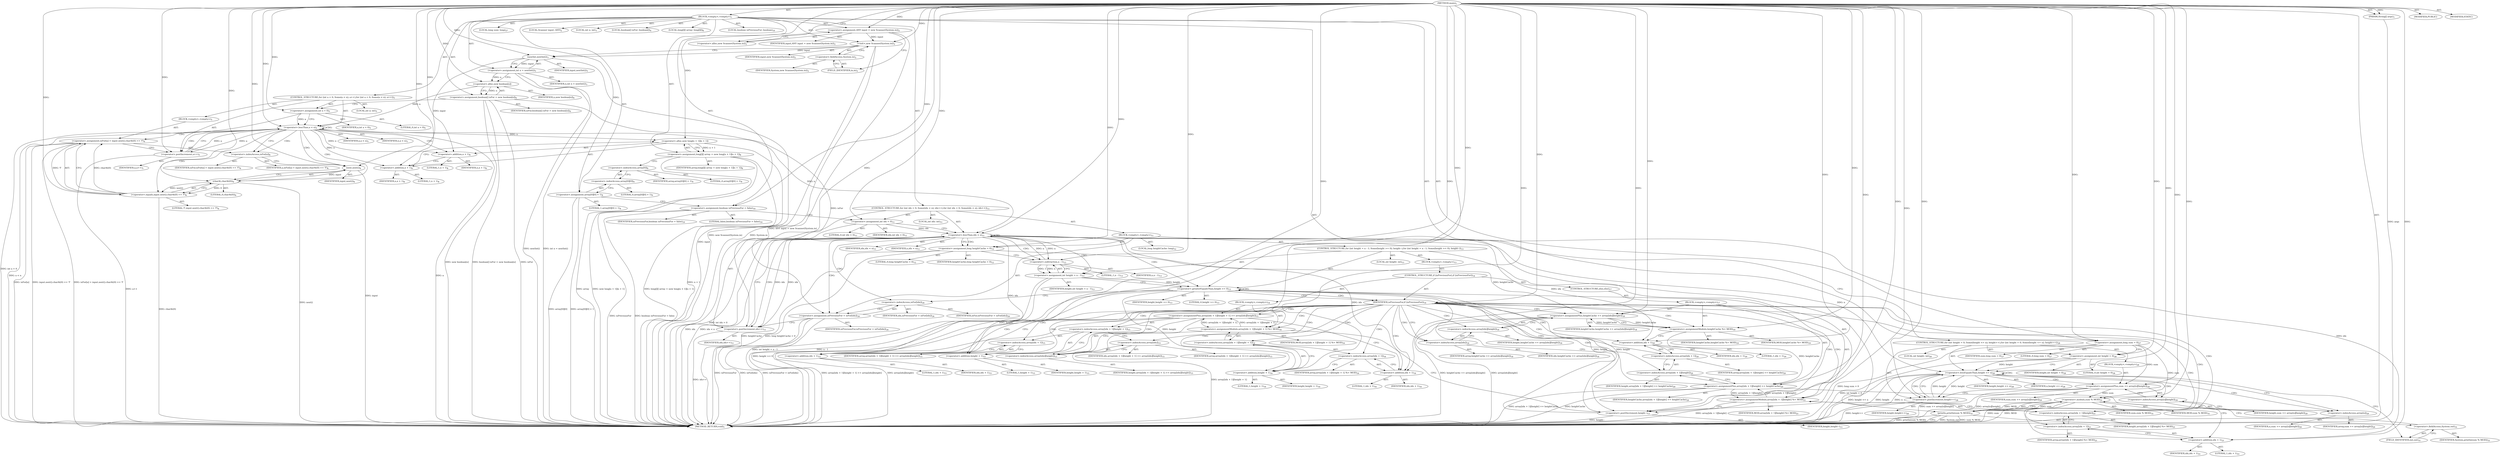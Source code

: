 digraph "main" {  
"19" [label = <(METHOD,main)<SUB>1</SUB>> ]
"20" [label = <(PARAM,String[] args)<SUB>1</SUB>> ]
"21" [label = <(BLOCK,&lt;empty&gt;,&lt;empty&gt;)<SUB>1</SUB>> ]
"4" [label = <(LOCAL,Scanner input: ANY)<SUB>2</SUB>> ]
"22" [label = <(&lt;operator&gt;.assignment,ANY input = new Scanner(System.in))<SUB>2</SUB>> ]
"23" [label = <(IDENTIFIER,input,ANY input = new Scanner(System.in))<SUB>2</SUB>> ]
"24" [label = <(&lt;operator&gt;.alloc,new Scanner(System.in))<SUB>2</SUB>> ]
"25" [label = <(&lt;init&gt;,new Scanner(System.in))<SUB>2</SUB>> ]
"3" [label = <(IDENTIFIER,input,new Scanner(System.in))<SUB>2</SUB>> ]
"26" [label = <(&lt;operator&gt;.fieldAccess,System.in)<SUB>2</SUB>> ]
"27" [label = <(IDENTIFIER,System,new Scanner(System.in))<SUB>2</SUB>> ]
"28" [label = <(FIELD_IDENTIFIER,in,in)<SUB>2</SUB>> ]
"29" [label = <(LOCAL,int n: int)<SUB>3</SUB>> ]
"30" [label = <(&lt;operator&gt;.assignment,int n = nextInt())<SUB>3</SUB>> ]
"31" [label = <(IDENTIFIER,n,int n = nextInt())<SUB>3</SUB>> ]
"32" [label = <(nextInt,nextInt())<SUB>3</SUB>> ]
"33" [label = <(IDENTIFIER,input,nextInt())<SUB>3</SUB>> ]
"34" [label = <(LOCAL,boolean[] isFor: boolean[])<SUB>4</SUB>> ]
"35" [label = <(&lt;operator&gt;.assignment,boolean[] isFor = new boolean[n])<SUB>4</SUB>> ]
"36" [label = <(IDENTIFIER,isFor,boolean[] isFor = new boolean[n])<SUB>4</SUB>> ]
"37" [label = <(&lt;operator&gt;.alloc,new boolean[n])> ]
"38" [label = <(IDENTIFIER,n,new boolean[n])<SUB>4</SUB>> ]
"39" [label = <(CONTROL_STRUCTURE,for (int a = 0; Some(a &lt; n); a++),for (int a = 0; Some(a &lt; n); a++))<SUB>5</SUB>> ]
"40" [label = <(LOCAL,int a: int)<SUB>5</SUB>> ]
"41" [label = <(&lt;operator&gt;.assignment,int a = 0)<SUB>5</SUB>> ]
"42" [label = <(IDENTIFIER,a,int a = 0)<SUB>5</SUB>> ]
"43" [label = <(LITERAL,0,int a = 0)<SUB>5</SUB>> ]
"44" [label = <(&lt;operator&gt;.lessThan,a &lt; n)<SUB>5</SUB>> ]
"45" [label = <(IDENTIFIER,a,a &lt; n)<SUB>5</SUB>> ]
"46" [label = <(IDENTIFIER,n,a &lt; n)<SUB>5</SUB>> ]
"47" [label = <(&lt;operator&gt;.postIncrement,a++)<SUB>5</SUB>> ]
"48" [label = <(IDENTIFIER,a,a++)<SUB>5</SUB>> ]
"49" [label = <(BLOCK,&lt;empty&gt;,&lt;empty&gt;)<SUB>5</SUB>> ]
"50" [label = <(&lt;operator&gt;.assignment,isFor[a] = input.next().charAt(0) == 'f')<SUB>6</SUB>> ]
"51" [label = <(&lt;operator&gt;.indexAccess,isFor[a])<SUB>6</SUB>> ]
"52" [label = <(IDENTIFIER,isFor,isFor[a] = input.next().charAt(0) == 'f')<SUB>6</SUB>> ]
"53" [label = <(IDENTIFIER,a,isFor[a] = input.next().charAt(0) == 'f')<SUB>6</SUB>> ]
"54" [label = <(&lt;operator&gt;.equals,input.next().charAt(0) == 'f')<SUB>6</SUB>> ]
"55" [label = <(charAt,charAt(0))<SUB>6</SUB>> ]
"56" [label = <(next,next())<SUB>6</SUB>> ]
"57" [label = <(IDENTIFIER,input,next())<SUB>6</SUB>> ]
"58" [label = <(LITERAL,0,charAt(0))<SUB>6</SUB>> ]
"59" [label = <(LITERAL,'f',input.next().charAt(0) == 'f')<SUB>6</SUB>> ]
"60" [label = <(LOCAL,long[][] array: long[][])<SUB>8</SUB>> ]
"61" [label = <(&lt;operator&gt;.assignment,long[][] array = new long[n + 1][n + 1])<SUB>8</SUB>> ]
"62" [label = <(IDENTIFIER,array,long[][] array = new long[n + 1][n + 1])<SUB>8</SUB>> ]
"63" [label = <(&lt;operator&gt;.alloc,new long[n + 1][n + 1])> ]
"64" [label = <(&lt;operator&gt;.addition,n + 1)<SUB>8</SUB>> ]
"65" [label = <(IDENTIFIER,n,n + 1)<SUB>8</SUB>> ]
"66" [label = <(LITERAL,1,n + 1)<SUB>8</SUB>> ]
"67" [label = <(&lt;operator&gt;.addition,n + 1)<SUB>8</SUB>> ]
"68" [label = <(IDENTIFIER,n,n + 1)<SUB>8</SUB>> ]
"69" [label = <(LITERAL,1,n + 1)<SUB>8</SUB>> ]
"70" [label = <(&lt;operator&gt;.assignment,array[0][0] = 1)<SUB>9</SUB>> ]
"71" [label = <(&lt;operator&gt;.indexAccess,array[0][0])<SUB>9</SUB>> ]
"72" [label = <(&lt;operator&gt;.indexAccess,array[0])<SUB>9</SUB>> ]
"73" [label = <(IDENTIFIER,array,array[0][0] = 1)<SUB>9</SUB>> ]
"74" [label = <(LITERAL,0,array[0][0] = 1)<SUB>9</SUB>> ]
"75" [label = <(LITERAL,0,array[0][0] = 1)<SUB>9</SUB>> ]
"76" [label = <(LITERAL,1,array[0][0] = 1)<SUB>9</SUB>> ]
"77" [label = <(LOCAL,boolean isPreviousFor: boolean)<SUB>10</SUB>> ]
"78" [label = <(&lt;operator&gt;.assignment,boolean isPreviousFor = false)<SUB>10</SUB>> ]
"79" [label = <(IDENTIFIER,isPreviousFor,boolean isPreviousFor = false)<SUB>10</SUB>> ]
"80" [label = <(LITERAL,false,boolean isPreviousFor = false)<SUB>10</SUB>> ]
"81" [label = <(CONTROL_STRUCTURE,for (int idx = 0; Some(idx &lt; n); idx++),for (int idx = 0; Some(idx &lt; n); idx++))<SUB>11</SUB>> ]
"82" [label = <(LOCAL,int idx: int)<SUB>11</SUB>> ]
"83" [label = <(&lt;operator&gt;.assignment,int idx = 0)<SUB>11</SUB>> ]
"84" [label = <(IDENTIFIER,idx,int idx = 0)<SUB>11</SUB>> ]
"85" [label = <(LITERAL,0,int idx = 0)<SUB>11</SUB>> ]
"86" [label = <(&lt;operator&gt;.lessThan,idx &lt; n)<SUB>11</SUB>> ]
"87" [label = <(IDENTIFIER,idx,idx &lt; n)<SUB>11</SUB>> ]
"88" [label = <(IDENTIFIER,n,idx &lt; n)<SUB>11</SUB>> ]
"89" [label = <(&lt;operator&gt;.postIncrement,idx++)<SUB>11</SUB>> ]
"90" [label = <(IDENTIFIER,idx,idx++)<SUB>11</SUB>> ]
"91" [label = <(BLOCK,&lt;empty&gt;,&lt;empty&gt;)<SUB>11</SUB>> ]
"92" [label = <(LOCAL,long heightCache: long)<SUB>12</SUB>> ]
"93" [label = <(&lt;operator&gt;.assignment,long heightCache = 0)<SUB>12</SUB>> ]
"94" [label = <(IDENTIFIER,heightCache,long heightCache = 0)<SUB>12</SUB>> ]
"95" [label = <(LITERAL,0,long heightCache = 0)<SUB>12</SUB>> ]
"96" [label = <(CONTROL_STRUCTURE,for (int height = n - 1; Some(height &gt;= 0); height--),for (int height = n - 1; Some(height &gt;= 0); height--))<SUB>13</SUB>> ]
"97" [label = <(LOCAL,int height: int)<SUB>13</SUB>> ]
"98" [label = <(&lt;operator&gt;.assignment,int height = n - 1)<SUB>13</SUB>> ]
"99" [label = <(IDENTIFIER,height,int height = n - 1)<SUB>13</SUB>> ]
"100" [label = <(&lt;operator&gt;.subtraction,n - 1)<SUB>13</SUB>> ]
"101" [label = <(IDENTIFIER,n,n - 1)<SUB>13</SUB>> ]
"102" [label = <(LITERAL,1,n - 1)<SUB>13</SUB>> ]
"103" [label = <(&lt;operator&gt;.greaterEqualsThan,height &gt;= 0)<SUB>13</SUB>> ]
"104" [label = <(IDENTIFIER,height,height &gt;= 0)<SUB>13</SUB>> ]
"105" [label = <(LITERAL,0,height &gt;= 0)<SUB>13</SUB>> ]
"106" [label = <(&lt;operator&gt;.postDecrement,height--)<SUB>13</SUB>> ]
"107" [label = <(IDENTIFIER,height,height--)<SUB>13</SUB>> ]
"108" [label = <(BLOCK,&lt;empty&gt;,&lt;empty&gt;)<SUB>13</SUB>> ]
"109" [label = <(CONTROL_STRUCTURE,if (isPreviousFor),if (isPreviousFor))<SUB>14</SUB>> ]
"110" [label = <(IDENTIFIER,isPreviousFor,if (isPreviousFor))<SUB>14</SUB>> ]
"111" [label = <(BLOCK,&lt;empty&gt;,&lt;empty&gt;)<SUB>14</SUB>> ]
"112" [label = <(&lt;operator&gt;.assignmentPlus,array[idx + 1][height + 1] += array[idx][height])<SUB>15</SUB>> ]
"113" [label = <(&lt;operator&gt;.indexAccess,array[idx + 1][height + 1])<SUB>15</SUB>> ]
"114" [label = <(&lt;operator&gt;.indexAccess,array[idx + 1])<SUB>15</SUB>> ]
"115" [label = <(IDENTIFIER,array,array[idx + 1][height + 1] += array[idx][height])<SUB>15</SUB>> ]
"116" [label = <(&lt;operator&gt;.addition,idx + 1)<SUB>15</SUB>> ]
"117" [label = <(IDENTIFIER,idx,idx + 1)<SUB>15</SUB>> ]
"118" [label = <(LITERAL,1,idx + 1)<SUB>15</SUB>> ]
"119" [label = <(&lt;operator&gt;.addition,height + 1)<SUB>15</SUB>> ]
"120" [label = <(IDENTIFIER,height,height + 1)<SUB>15</SUB>> ]
"121" [label = <(LITERAL,1,height + 1)<SUB>15</SUB>> ]
"122" [label = <(&lt;operator&gt;.indexAccess,array[idx][height])<SUB>15</SUB>> ]
"123" [label = <(&lt;operator&gt;.indexAccess,array[idx])<SUB>15</SUB>> ]
"124" [label = <(IDENTIFIER,array,array[idx + 1][height + 1] += array[idx][height])<SUB>15</SUB>> ]
"125" [label = <(IDENTIFIER,idx,array[idx + 1][height + 1] += array[idx][height])<SUB>15</SUB>> ]
"126" [label = <(IDENTIFIER,height,array[idx + 1][height + 1] += array[idx][height])<SUB>15</SUB>> ]
"127" [label = <(&lt;operators&gt;.assignmentModulo,array[idx + 1][height + 1] %= MOD)<SUB>16</SUB>> ]
"128" [label = <(&lt;operator&gt;.indexAccess,array[idx + 1][height + 1])<SUB>16</SUB>> ]
"129" [label = <(&lt;operator&gt;.indexAccess,array[idx + 1])<SUB>16</SUB>> ]
"130" [label = <(IDENTIFIER,array,array[idx + 1][height + 1] %= MOD)<SUB>16</SUB>> ]
"131" [label = <(&lt;operator&gt;.addition,idx + 1)<SUB>16</SUB>> ]
"132" [label = <(IDENTIFIER,idx,idx + 1)<SUB>16</SUB>> ]
"133" [label = <(LITERAL,1,idx + 1)<SUB>16</SUB>> ]
"134" [label = <(&lt;operator&gt;.addition,height + 1)<SUB>16</SUB>> ]
"135" [label = <(IDENTIFIER,height,height + 1)<SUB>16</SUB>> ]
"136" [label = <(LITERAL,1,height + 1)<SUB>16</SUB>> ]
"137" [label = <(IDENTIFIER,MOD,array[idx + 1][height + 1] %= MOD)<SUB>16</SUB>> ]
"138" [label = <(CONTROL_STRUCTURE,else,else)<SUB>17</SUB>> ]
"139" [label = <(BLOCK,&lt;empty&gt;,&lt;empty&gt;)<SUB>17</SUB>> ]
"140" [label = <(&lt;operator&gt;.assignmentPlus,heightCache += array[idx][height])<SUB>18</SUB>> ]
"141" [label = <(IDENTIFIER,heightCache,heightCache += array[idx][height])<SUB>18</SUB>> ]
"142" [label = <(&lt;operator&gt;.indexAccess,array[idx][height])<SUB>18</SUB>> ]
"143" [label = <(&lt;operator&gt;.indexAccess,array[idx])<SUB>18</SUB>> ]
"144" [label = <(IDENTIFIER,array,heightCache += array[idx][height])<SUB>18</SUB>> ]
"145" [label = <(IDENTIFIER,idx,heightCache += array[idx][height])<SUB>18</SUB>> ]
"146" [label = <(IDENTIFIER,height,heightCache += array[idx][height])<SUB>18</SUB>> ]
"147" [label = <(&lt;operators&gt;.assignmentModulo,heightCache %= MOD)<SUB>19</SUB>> ]
"148" [label = <(IDENTIFIER,heightCache,heightCache %= MOD)<SUB>19</SUB>> ]
"149" [label = <(IDENTIFIER,MOD,heightCache %= MOD)<SUB>19</SUB>> ]
"150" [label = <(&lt;operator&gt;.assignmentPlus,array[idx + 1][height] += heightCache)<SUB>20</SUB>> ]
"151" [label = <(&lt;operator&gt;.indexAccess,array[idx + 1][height])<SUB>20</SUB>> ]
"152" [label = <(&lt;operator&gt;.indexAccess,array[idx + 1])<SUB>20</SUB>> ]
"153" [label = <(IDENTIFIER,array,array[idx + 1][height] += heightCache)<SUB>20</SUB>> ]
"154" [label = <(&lt;operator&gt;.addition,idx + 1)<SUB>20</SUB>> ]
"155" [label = <(IDENTIFIER,idx,idx + 1)<SUB>20</SUB>> ]
"156" [label = <(LITERAL,1,idx + 1)<SUB>20</SUB>> ]
"157" [label = <(IDENTIFIER,height,array[idx + 1][height] += heightCache)<SUB>20</SUB>> ]
"158" [label = <(IDENTIFIER,heightCache,array[idx + 1][height] += heightCache)<SUB>20</SUB>> ]
"159" [label = <(&lt;operators&gt;.assignmentModulo,array[idx + 1][height] %= MOD)<SUB>21</SUB>> ]
"160" [label = <(&lt;operator&gt;.indexAccess,array[idx + 1][height])<SUB>21</SUB>> ]
"161" [label = <(&lt;operator&gt;.indexAccess,array[idx + 1])<SUB>21</SUB>> ]
"162" [label = <(IDENTIFIER,array,array[idx + 1][height] %= MOD)<SUB>21</SUB>> ]
"163" [label = <(&lt;operator&gt;.addition,idx + 1)<SUB>21</SUB>> ]
"164" [label = <(IDENTIFIER,idx,idx + 1)<SUB>21</SUB>> ]
"165" [label = <(LITERAL,1,idx + 1)<SUB>21</SUB>> ]
"166" [label = <(IDENTIFIER,height,array[idx + 1][height] %= MOD)<SUB>21</SUB>> ]
"167" [label = <(IDENTIFIER,MOD,array[idx + 1][height] %= MOD)<SUB>21</SUB>> ]
"168" [label = <(&lt;operator&gt;.assignment,isPreviousFor = isFor[idx])<SUB>24</SUB>> ]
"169" [label = <(IDENTIFIER,isPreviousFor,isPreviousFor = isFor[idx])<SUB>24</SUB>> ]
"170" [label = <(&lt;operator&gt;.indexAccess,isFor[idx])<SUB>24</SUB>> ]
"171" [label = <(IDENTIFIER,isFor,isPreviousFor = isFor[idx])<SUB>24</SUB>> ]
"172" [label = <(IDENTIFIER,idx,isPreviousFor = isFor[idx])<SUB>24</SUB>> ]
"173" [label = <(LOCAL,long sum: long)<SUB>27</SUB>> ]
"174" [label = <(&lt;operator&gt;.assignment,long sum = 0)<SUB>27</SUB>> ]
"175" [label = <(IDENTIFIER,sum,long sum = 0)<SUB>27</SUB>> ]
"176" [label = <(LITERAL,0,long sum = 0)<SUB>27</SUB>> ]
"177" [label = <(CONTROL_STRUCTURE,for (int height = 0; Some(height &lt;= n); height++),for (int height = 0; Some(height &lt;= n); height++))<SUB>28</SUB>> ]
"178" [label = <(LOCAL,int height: int)<SUB>28</SUB>> ]
"179" [label = <(&lt;operator&gt;.assignment,int height = 0)<SUB>28</SUB>> ]
"180" [label = <(IDENTIFIER,height,int height = 0)<SUB>28</SUB>> ]
"181" [label = <(LITERAL,0,int height = 0)<SUB>28</SUB>> ]
"182" [label = <(&lt;operator&gt;.lessEqualsThan,height &lt;= n)<SUB>28</SUB>> ]
"183" [label = <(IDENTIFIER,height,height &lt;= n)<SUB>28</SUB>> ]
"184" [label = <(IDENTIFIER,n,height &lt;= n)<SUB>28</SUB>> ]
"185" [label = <(&lt;operator&gt;.postIncrement,height++)<SUB>28</SUB>> ]
"186" [label = <(IDENTIFIER,height,height++)<SUB>28</SUB>> ]
"187" [label = <(BLOCK,&lt;empty&gt;,&lt;empty&gt;)<SUB>28</SUB>> ]
"188" [label = <(&lt;operator&gt;.assignmentPlus,sum += array[n][height])<SUB>29</SUB>> ]
"189" [label = <(IDENTIFIER,sum,sum += array[n][height])<SUB>29</SUB>> ]
"190" [label = <(&lt;operator&gt;.indexAccess,array[n][height])<SUB>29</SUB>> ]
"191" [label = <(&lt;operator&gt;.indexAccess,array[n])<SUB>29</SUB>> ]
"192" [label = <(IDENTIFIER,array,sum += array[n][height])<SUB>29</SUB>> ]
"193" [label = <(IDENTIFIER,n,sum += array[n][height])<SUB>29</SUB>> ]
"194" [label = <(IDENTIFIER,height,sum += array[n][height])<SUB>29</SUB>> ]
"195" [label = <(println,println(sum % MOD))<SUB>31</SUB>> ]
"196" [label = <(&lt;operator&gt;.fieldAccess,System.out)<SUB>31</SUB>> ]
"197" [label = <(IDENTIFIER,System,println(sum % MOD))<SUB>31</SUB>> ]
"198" [label = <(FIELD_IDENTIFIER,out,out)<SUB>31</SUB>> ]
"199" [label = <(&lt;operator&gt;.modulo,sum % MOD)<SUB>31</SUB>> ]
"200" [label = <(IDENTIFIER,sum,sum % MOD)<SUB>31</SUB>> ]
"201" [label = <(IDENTIFIER,MOD,sum % MOD)<SUB>31</SUB>> ]
"202" [label = <(MODIFIER,PUBLIC)> ]
"203" [label = <(MODIFIER,STATIC)> ]
"204" [label = <(METHOD_RETURN,void)<SUB>1</SUB>> ]
  "19" -> "20"  [ label = "AST: "] 
  "19" -> "21"  [ label = "AST: "] 
  "19" -> "202"  [ label = "AST: "] 
  "19" -> "203"  [ label = "AST: "] 
  "19" -> "204"  [ label = "AST: "] 
  "21" -> "4"  [ label = "AST: "] 
  "21" -> "22"  [ label = "AST: "] 
  "21" -> "25"  [ label = "AST: "] 
  "21" -> "29"  [ label = "AST: "] 
  "21" -> "30"  [ label = "AST: "] 
  "21" -> "34"  [ label = "AST: "] 
  "21" -> "35"  [ label = "AST: "] 
  "21" -> "39"  [ label = "AST: "] 
  "21" -> "60"  [ label = "AST: "] 
  "21" -> "61"  [ label = "AST: "] 
  "21" -> "70"  [ label = "AST: "] 
  "21" -> "77"  [ label = "AST: "] 
  "21" -> "78"  [ label = "AST: "] 
  "21" -> "81"  [ label = "AST: "] 
  "21" -> "173"  [ label = "AST: "] 
  "21" -> "174"  [ label = "AST: "] 
  "21" -> "177"  [ label = "AST: "] 
  "21" -> "195"  [ label = "AST: "] 
  "22" -> "23"  [ label = "AST: "] 
  "22" -> "24"  [ label = "AST: "] 
  "25" -> "3"  [ label = "AST: "] 
  "25" -> "26"  [ label = "AST: "] 
  "26" -> "27"  [ label = "AST: "] 
  "26" -> "28"  [ label = "AST: "] 
  "30" -> "31"  [ label = "AST: "] 
  "30" -> "32"  [ label = "AST: "] 
  "32" -> "33"  [ label = "AST: "] 
  "35" -> "36"  [ label = "AST: "] 
  "35" -> "37"  [ label = "AST: "] 
  "37" -> "38"  [ label = "AST: "] 
  "39" -> "40"  [ label = "AST: "] 
  "39" -> "41"  [ label = "AST: "] 
  "39" -> "44"  [ label = "AST: "] 
  "39" -> "47"  [ label = "AST: "] 
  "39" -> "49"  [ label = "AST: "] 
  "41" -> "42"  [ label = "AST: "] 
  "41" -> "43"  [ label = "AST: "] 
  "44" -> "45"  [ label = "AST: "] 
  "44" -> "46"  [ label = "AST: "] 
  "47" -> "48"  [ label = "AST: "] 
  "49" -> "50"  [ label = "AST: "] 
  "50" -> "51"  [ label = "AST: "] 
  "50" -> "54"  [ label = "AST: "] 
  "51" -> "52"  [ label = "AST: "] 
  "51" -> "53"  [ label = "AST: "] 
  "54" -> "55"  [ label = "AST: "] 
  "54" -> "59"  [ label = "AST: "] 
  "55" -> "56"  [ label = "AST: "] 
  "55" -> "58"  [ label = "AST: "] 
  "56" -> "57"  [ label = "AST: "] 
  "61" -> "62"  [ label = "AST: "] 
  "61" -> "63"  [ label = "AST: "] 
  "63" -> "64"  [ label = "AST: "] 
  "63" -> "67"  [ label = "AST: "] 
  "64" -> "65"  [ label = "AST: "] 
  "64" -> "66"  [ label = "AST: "] 
  "67" -> "68"  [ label = "AST: "] 
  "67" -> "69"  [ label = "AST: "] 
  "70" -> "71"  [ label = "AST: "] 
  "70" -> "76"  [ label = "AST: "] 
  "71" -> "72"  [ label = "AST: "] 
  "71" -> "75"  [ label = "AST: "] 
  "72" -> "73"  [ label = "AST: "] 
  "72" -> "74"  [ label = "AST: "] 
  "78" -> "79"  [ label = "AST: "] 
  "78" -> "80"  [ label = "AST: "] 
  "81" -> "82"  [ label = "AST: "] 
  "81" -> "83"  [ label = "AST: "] 
  "81" -> "86"  [ label = "AST: "] 
  "81" -> "89"  [ label = "AST: "] 
  "81" -> "91"  [ label = "AST: "] 
  "83" -> "84"  [ label = "AST: "] 
  "83" -> "85"  [ label = "AST: "] 
  "86" -> "87"  [ label = "AST: "] 
  "86" -> "88"  [ label = "AST: "] 
  "89" -> "90"  [ label = "AST: "] 
  "91" -> "92"  [ label = "AST: "] 
  "91" -> "93"  [ label = "AST: "] 
  "91" -> "96"  [ label = "AST: "] 
  "91" -> "168"  [ label = "AST: "] 
  "93" -> "94"  [ label = "AST: "] 
  "93" -> "95"  [ label = "AST: "] 
  "96" -> "97"  [ label = "AST: "] 
  "96" -> "98"  [ label = "AST: "] 
  "96" -> "103"  [ label = "AST: "] 
  "96" -> "106"  [ label = "AST: "] 
  "96" -> "108"  [ label = "AST: "] 
  "98" -> "99"  [ label = "AST: "] 
  "98" -> "100"  [ label = "AST: "] 
  "100" -> "101"  [ label = "AST: "] 
  "100" -> "102"  [ label = "AST: "] 
  "103" -> "104"  [ label = "AST: "] 
  "103" -> "105"  [ label = "AST: "] 
  "106" -> "107"  [ label = "AST: "] 
  "108" -> "109"  [ label = "AST: "] 
  "109" -> "110"  [ label = "AST: "] 
  "109" -> "111"  [ label = "AST: "] 
  "109" -> "138"  [ label = "AST: "] 
  "111" -> "112"  [ label = "AST: "] 
  "111" -> "127"  [ label = "AST: "] 
  "112" -> "113"  [ label = "AST: "] 
  "112" -> "122"  [ label = "AST: "] 
  "113" -> "114"  [ label = "AST: "] 
  "113" -> "119"  [ label = "AST: "] 
  "114" -> "115"  [ label = "AST: "] 
  "114" -> "116"  [ label = "AST: "] 
  "116" -> "117"  [ label = "AST: "] 
  "116" -> "118"  [ label = "AST: "] 
  "119" -> "120"  [ label = "AST: "] 
  "119" -> "121"  [ label = "AST: "] 
  "122" -> "123"  [ label = "AST: "] 
  "122" -> "126"  [ label = "AST: "] 
  "123" -> "124"  [ label = "AST: "] 
  "123" -> "125"  [ label = "AST: "] 
  "127" -> "128"  [ label = "AST: "] 
  "127" -> "137"  [ label = "AST: "] 
  "128" -> "129"  [ label = "AST: "] 
  "128" -> "134"  [ label = "AST: "] 
  "129" -> "130"  [ label = "AST: "] 
  "129" -> "131"  [ label = "AST: "] 
  "131" -> "132"  [ label = "AST: "] 
  "131" -> "133"  [ label = "AST: "] 
  "134" -> "135"  [ label = "AST: "] 
  "134" -> "136"  [ label = "AST: "] 
  "138" -> "139"  [ label = "AST: "] 
  "139" -> "140"  [ label = "AST: "] 
  "139" -> "147"  [ label = "AST: "] 
  "139" -> "150"  [ label = "AST: "] 
  "139" -> "159"  [ label = "AST: "] 
  "140" -> "141"  [ label = "AST: "] 
  "140" -> "142"  [ label = "AST: "] 
  "142" -> "143"  [ label = "AST: "] 
  "142" -> "146"  [ label = "AST: "] 
  "143" -> "144"  [ label = "AST: "] 
  "143" -> "145"  [ label = "AST: "] 
  "147" -> "148"  [ label = "AST: "] 
  "147" -> "149"  [ label = "AST: "] 
  "150" -> "151"  [ label = "AST: "] 
  "150" -> "158"  [ label = "AST: "] 
  "151" -> "152"  [ label = "AST: "] 
  "151" -> "157"  [ label = "AST: "] 
  "152" -> "153"  [ label = "AST: "] 
  "152" -> "154"  [ label = "AST: "] 
  "154" -> "155"  [ label = "AST: "] 
  "154" -> "156"  [ label = "AST: "] 
  "159" -> "160"  [ label = "AST: "] 
  "159" -> "167"  [ label = "AST: "] 
  "160" -> "161"  [ label = "AST: "] 
  "160" -> "166"  [ label = "AST: "] 
  "161" -> "162"  [ label = "AST: "] 
  "161" -> "163"  [ label = "AST: "] 
  "163" -> "164"  [ label = "AST: "] 
  "163" -> "165"  [ label = "AST: "] 
  "168" -> "169"  [ label = "AST: "] 
  "168" -> "170"  [ label = "AST: "] 
  "170" -> "171"  [ label = "AST: "] 
  "170" -> "172"  [ label = "AST: "] 
  "174" -> "175"  [ label = "AST: "] 
  "174" -> "176"  [ label = "AST: "] 
  "177" -> "178"  [ label = "AST: "] 
  "177" -> "179"  [ label = "AST: "] 
  "177" -> "182"  [ label = "AST: "] 
  "177" -> "185"  [ label = "AST: "] 
  "177" -> "187"  [ label = "AST: "] 
  "179" -> "180"  [ label = "AST: "] 
  "179" -> "181"  [ label = "AST: "] 
  "182" -> "183"  [ label = "AST: "] 
  "182" -> "184"  [ label = "AST: "] 
  "185" -> "186"  [ label = "AST: "] 
  "187" -> "188"  [ label = "AST: "] 
  "188" -> "189"  [ label = "AST: "] 
  "188" -> "190"  [ label = "AST: "] 
  "190" -> "191"  [ label = "AST: "] 
  "190" -> "194"  [ label = "AST: "] 
  "191" -> "192"  [ label = "AST: "] 
  "191" -> "193"  [ label = "AST: "] 
  "195" -> "196"  [ label = "AST: "] 
  "195" -> "199"  [ label = "AST: "] 
  "196" -> "197"  [ label = "AST: "] 
  "196" -> "198"  [ label = "AST: "] 
  "199" -> "200"  [ label = "AST: "] 
  "199" -> "201"  [ label = "AST: "] 
  "22" -> "28"  [ label = "CFG: "] 
  "25" -> "32"  [ label = "CFG: "] 
  "30" -> "37"  [ label = "CFG: "] 
  "35" -> "41"  [ label = "CFG: "] 
  "61" -> "72"  [ label = "CFG: "] 
  "70" -> "78"  [ label = "CFG: "] 
  "78" -> "83"  [ label = "CFG: "] 
  "174" -> "179"  [ label = "CFG: "] 
  "195" -> "204"  [ label = "CFG: "] 
  "24" -> "22"  [ label = "CFG: "] 
  "26" -> "25"  [ label = "CFG: "] 
  "32" -> "30"  [ label = "CFG: "] 
  "37" -> "35"  [ label = "CFG: "] 
  "41" -> "44"  [ label = "CFG: "] 
  "44" -> "51"  [ label = "CFG: "] 
  "44" -> "64"  [ label = "CFG: "] 
  "47" -> "44"  [ label = "CFG: "] 
  "63" -> "61"  [ label = "CFG: "] 
  "71" -> "70"  [ label = "CFG: "] 
  "83" -> "86"  [ label = "CFG: "] 
  "86" -> "93"  [ label = "CFG: "] 
  "86" -> "174"  [ label = "CFG: "] 
  "89" -> "86"  [ label = "CFG: "] 
  "179" -> "182"  [ label = "CFG: "] 
  "182" -> "191"  [ label = "CFG: "] 
  "182" -> "198"  [ label = "CFG: "] 
  "185" -> "182"  [ label = "CFG: "] 
  "196" -> "199"  [ label = "CFG: "] 
  "199" -> "195"  [ label = "CFG: "] 
  "28" -> "26"  [ label = "CFG: "] 
  "50" -> "47"  [ label = "CFG: "] 
  "64" -> "67"  [ label = "CFG: "] 
  "67" -> "63"  [ label = "CFG: "] 
  "72" -> "71"  [ label = "CFG: "] 
  "93" -> "100"  [ label = "CFG: "] 
  "168" -> "89"  [ label = "CFG: "] 
  "188" -> "185"  [ label = "CFG: "] 
  "198" -> "196"  [ label = "CFG: "] 
  "51" -> "56"  [ label = "CFG: "] 
  "54" -> "50"  [ label = "CFG: "] 
  "98" -> "103"  [ label = "CFG: "] 
  "103" -> "110"  [ label = "CFG: "] 
  "103" -> "170"  [ label = "CFG: "] 
  "106" -> "103"  [ label = "CFG: "] 
  "170" -> "168"  [ label = "CFG: "] 
  "190" -> "188"  [ label = "CFG: "] 
  "55" -> "54"  [ label = "CFG: "] 
  "100" -> "98"  [ label = "CFG: "] 
  "191" -> "190"  [ label = "CFG: "] 
  "56" -> "55"  [ label = "CFG: "] 
  "110" -> "116"  [ label = "CFG: "] 
  "110" -> "143"  [ label = "CFG: "] 
  "112" -> "131"  [ label = "CFG: "] 
  "127" -> "106"  [ label = "CFG: "] 
  "113" -> "123"  [ label = "CFG: "] 
  "122" -> "112"  [ label = "CFG: "] 
  "128" -> "127"  [ label = "CFG: "] 
  "140" -> "147"  [ label = "CFG: "] 
  "147" -> "154"  [ label = "CFG: "] 
  "150" -> "163"  [ label = "CFG: "] 
  "159" -> "106"  [ label = "CFG: "] 
  "114" -> "119"  [ label = "CFG: "] 
  "119" -> "113"  [ label = "CFG: "] 
  "123" -> "122"  [ label = "CFG: "] 
  "129" -> "134"  [ label = "CFG: "] 
  "134" -> "128"  [ label = "CFG: "] 
  "142" -> "140"  [ label = "CFG: "] 
  "151" -> "150"  [ label = "CFG: "] 
  "160" -> "159"  [ label = "CFG: "] 
  "116" -> "114"  [ label = "CFG: "] 
  "131" -> "129"  [ label = "CFG: "] 
  "143" -> "142"  [ label = "CFG: "] 
  "152" -> "151"  [ label = "CFG: "] 
  "161" -> "160"  [ label = "CFG: "] 
  "154" -> "152"  [ label = "CFG: "] 
  "163" -> "161"  [ label = "CFG: "] 
  "19" -> "24"  [ label = "CFG: "] 
  "20" -> "204"  [ label = "DDG: args"] 
  "22" -> "204"  [ label = "DDG: ANY input = new Scanner(System.in)"] 
  "25" -> "204"  [ label = "DDG: System.in"] 
  "25" -> "204"  [ label = "DDG: new Scanner(System.in)"] 
  "32" -> "204"  [ label = "DDG: input"] 
  "30" -> "204"  [ label = "DDG: nextInt()"] 
  "30" -> "204"  [ label = "DDG: int n = nextInt()"] 
  "35" -> "204"  [ label = "DDG: isFor"] 
  "35" -> "204"  [ label = "DDG: new boolean[n]"] 
  "35" -> "204"  [ label = "DDG: boolean[] isFor = new boolean[n]"] 
  "41" -> "204"  [ label = "DDG: int a = 0"] 
  "44" -> "204"  [ label = "DDG: a"] 
  "44" -> "204"  [ label = "DDG: a &lt; n"] 
  "61" -> "204"  [ label = "DDG: array"] 
  "63" -> "204"  [ label = "DDG: n + 1"] 
  "61" -> "204"  [ label = "DDG: new long[n + 1][n + 1]"] 
  "61" -> "204"  [ label = "DDG: long[][] array = new long[n + 1][n + 1]"] 
  "70" -> "204"  [ label = "DDG: array[0][0]"] 
  "70" -> "204"  [ label = "DDG: array[0][0] = 1"] 
  "78" -> "204"  [ label = "DDG: isPreviousFor"] 
  "78" -> "204"  [ label = "DDG: boolean isPreviousFor = false"] 
  "83" -> "204"  [ label = "DDG: int idx = 0"] 
  "86" -> "204"  [ label = "DDG: idx"] 
  "86" -> "204"  [ label = "DDG: idx &lt; n"] 
  "174" -> "204"  [ label = "DDG: long sum = 0"] 
  "179" -> "204"  [ label = "DDG: int height = 0"] 
  "182" -> "204"  [ label = "DDG: height"] 
  "182" -> "204"  [ label = "DDG: n"] 
  "182" -> "204"  [ label = "DDG: height &lt;= n"] 
  "195" -> "204"  [ label = "DDG: System.out"] 
  "199" -> "204"  [ label = "DDG: sum"] 
  "199" -> "204"  [ label = "DDG: MOD"] 
  "195" -> "204"  [ label = "DDG: sum % MOD"] 
  "195" -> "204"  [ label = "DDG: println(sum % MOD)"] 
  "188" -> "204"  [ label = "DDG: array[n][height]"] 
  "188" -> "204"  [ label = "DDG: sum += array[n][height]"] 
  "185" -> "204"  [ label = "DDG: height++"] 
  "93" -> "204"  [ label = "DDG: heightCache"] 
  "93" -> "204"  [ label = "DDG: long heightCache = 0"] 
  "98" -> "204"  [ label = "DDG: n - 1"] 
  "98" -> "204"  [ label = "DDG: int height = n - 1"] 
  "103" -> "204"  [ label = "DDG: height &gt;= 0"] 
  "168" -> "204"  [ label = "DDG: isPreviousFor"] 
  "168" -> "204"  [ label = "DDG: isFor[idx]"] 
  "168" -> "204"  [ label = "DDG: isPreviousFor = isFor[idx]"] 
  "89" -> "204"  [ label = "DDG: idx++"] 
  "140" -> "204"  [ label = "DDG: array[idx][height]"] 
  "140" -> "204"  [ label = "DDG: heightCache += array[idx][height]"] 
  "150" -> "204"  [ label = "DDG: heightCache"] 
  "150" -> "204"  [ label = "DDG: array[idx + 1][height] += heightCache"] 
  "159" -> "204"  [ label = "DDG: array[idx + 1][height]"] 
  "112" -> "204"  [ label = "DDG: array[idx][height]"] 
  "112" -> "204"  [ label = "DDG: array[idx + 1][height + 1] += array[idx][height]"] 
  "127" -> "204"  [ label = "DDG: array[idx + 1][height + 1]"] 
  "106" -> "204"  [ label = "DDG: height--"] 
  "50" -> "204"  [ label = "DDG: isFor[a]"] 
  "56" -> "204"  [ label = "DDG: input"] 
  "55" -> "204"  [ label = "DDG: next()"] 
  "54" -> "204"  [ label = "DDG: charAt(0)"] 
  "50" -> "204"  [ label = "DDG: input.next().charAt(0) == 'f'"] 
  "50" -> "204"  [ label = "DDG: isFor[a] = input.next().charAt(0) == 'f'"] 
  "47" -> "204"  [ label = "DDG: a++"] 
  "19" -> "20"  [ label = "DDG: "] 
  "19" -> "22"  [ label = "DDG: "] 
  "32" -> "30"  [ label = "DDG: input"] 
  "37" -> "35"  [ label = "DDG: n"] 
  "63" -> "61"  [ label = "DDG: n + 1"] 
  "19" -> "70"  [ label = "DDG: "] 
  "19" -> "78"  [ label = "DDG: "] 
  "19" -> "174"  [ label = "DDG: "] 
  "22" -> "25"  [ label = "DDG: input"] 
  "19" -> "25"  [ label = "DDG: "] 
  "19" -> "41"  [ label = "DDG: "] 
  "19" -> "83"  [ label = "DDG: "] 
  "19" -> "179"  [ label = "DDG: "] 
  "199" -> "195"  [ label = "DDG: sum"] 
  "199" -> "195"  [ label = "DDG: MOD"] 
  "25" -> "32"  [ label = "DDG: input"] 
  "19" -> "32"  [ label = "DDG: "] 
  "30" -> "37"  [ label = "DDG: n"] 
  "19" -> "37"  [ label = "DDG: "] 
  "41" -> "44"  [ label = "DDG: a"] 
  "47" -> "44"  [ label = "DDG: a"] 
  "19" -> "44"  [ label = "DDG: "] 
  "37" -> "44"  [ label = "DDG: n"] 
  "44" -> "47"  [ label = "DDG: a"] 
  "19" -> "47"  [ label = "DDG: "] 
  "54" -> "50"  [ label = "DDG: charAt(0)"] 
  "54" -> "50"  [ label = "DDG: 'f'"] 
  "44" -> "63"  [ label = "DDG: n"] 
  "19" -> "63"  [ label = "DDG: "] 
  "83" -> "86"  [ label = "DDG: idx"] 
  "89" -> "86"  [ label = "DDG: idx"] 
  "19" -> "86"  [ label = "DDG: "] 
  "100" -> "86"  [ label = "DDG: n"] 
  "44" -> "86"  [ label = "DDG: n"] 
  "86" -> "89"  [ label = "DDG: idx"] 
  "19" -> "89"  [ label = "DDG: "] 
  "19" -> "93"  [ label = "DDG: "] 
  "35" -> "168"  [ label = "DDG: isFor"] 
  "179" -> "182"  [ label = "DDG: height"] 
  "185" -> "182"  [ label = "DDG: height"] 
  "19" -> "182"  [ label = "DDG: "] 
  "86" -> "182"  [ label = "DDG: n"] 
  "182" -> "185"  [ label = "DDG: height"] 
  "19" -> "185"  [ label = "DDG: "] 
  "174" -> "199"  [ label = "DDG: sum"] 
  "188" -> "199"  [ label = "DDG: sum"] 
  "19" -> "199"  [ label = "DDG: "] 
  "44" -> "64"  [ label = "DDG: n"] 
  "19" -> "64"  [ label = "DDG: "] 
  "19" -> "67"  [ label = "DDG: "] 
  "44" -> "67"  [ label = "DDG: n"] 
  "100" -> "98"  [ label = "DDG: n"] 
  "100" -> "98"  [ label = "DDG: 1"] 
  "174" -> "188"  [ label = "DDG: sum"] 
  "19" -> "188"  [ label = "DDG: "] 
  "55" -> "54"  [ label = "DDG: next()"] 
  "55" -> "54"  [ label = "DDG: 0"] 
  "19" -> "54"  [ label = "DDG: "] 
  "98" -> "103"  [ label = "DDG: height"] 
  "106" -> "103"  [ label = "DDG: height"] 
  "19" -> "103"  [ label = "DDG: "] 
  "103" -> "106"  [ label = "DDG: height"] 
  "19" -> "106"  [ label = "DDG: "] 
  "56" -> "55"  [ label = "DDG: input"] 
  "19" -> "55"  [ label = "DDG: "] 
  "86" -> "100"  [ label = "DDG: n"] 
  "19" -> "100"  [ label = "DDG: "] 
  "19" -> "110"  [ label = "DDG: "] 
  "32" -> "56"  [ label = "DDG: input"] 
  "19" -> "56"  [ label = "DDG: "] 
  "19" -> "127"  [ label = "DDG: "] 
  "127" -> "112"  [ label = "DDG: array[idx + 1][height + 1]"] 
  "112" -> "127"  [ label = "DDG: array[idx + 1][height + 1]"] 
  "19" -> "147"  [ label = "DDG: "] 
  "147" -> "150"  [ label = "DDG: heightCache"] 
  "19" -> "150"  [ label = "DDG: "] 
  "19" -> "159"  [ label = "DDG: "] 
  "93" -> "140"  [ label = "DDG: heightCache"] 
  "19" -> "140"  [ label = "DDG: "] 
  "147" -> "140"  [ label = "DDG: heightCache"] 
  "140" -> "147"  [ label = "DDG: heightCache"] 
  "159" -> "150"  [ label = "DDG: array[idx + 1][height]"] 
  "150" -> "159"  [ label = "DDG: array[idx + 1][height]"] 
  "103" -> "119"  [ label = "DDG: height"] 
  "19" -> "119"  [ label = "DDG: "] 
  "19" -> "134"  [ label = "DDG: "] 
  "103" -> "134"  [ label = "DDG: height"] 
  "86" -> "116"  [ label = "DDG: idx"] 
  "19" -> "116"  [ label = "DDG: "] 
  "19" -> "131"  [ label = "DDG: "] 
  "86" -> "131"  [ label = "DDG: idx"] 
  "86" -> "154"  [ label = "DDG: idx"] 
  "19" -> "154"  [ label = "DDG: "] 
  "19" -> "163"  [ label = "DDG: "] 
  "86" -> "163"  [ label = "DDG: idx"] 
  "44" -> "51"  [ label = "CDG: "] 
  "44" -> "56"  [ label = "CDG: "] 
  "44" -> "50"  [ label = "CDG: "] 
  "44" -> "44"  [ label = "CDG: "] 
  "44" -> "54"  [ label = "CDG: "] 
  "44" -> "47"  [ label = "CDG: "] 
  "44" -> "55"  [ label = "CDG: "] 
  "86" -> "98"  [ label = "CDG: "] 
  "86" -> "103"  [ label = "CDG: "] 
  "86" -> "168"  [ label = "CDG: "] 
  "86" -> "170"  [ label = "CDG: "] 
  "86" -> "93"  [ label = "CDG: "] 
  "86" -> "100"  [ label = "CDG: "] 
  "86" -> "86"  [ label = "CDG: "] 
  "86" -> "89"  [ label = "CDG: "] 
  "182" -> "188"  [ label = "CDG: "] 
  "182" -> "185"  [ label = "CDG: "] 
  "182" -> "191"  [ label = "CDG: "] 
  "182" -> "190"  [ label = "CDG: "] 
  "182" -> "182"  [ label = "CDG: "] 
  "103" -> "103"  [ label = "CDG: "] 
  "103" -> "106"  [ label = "CDG: "] 
  "103" -> "110"  [ label = "CDG: "] 
  "110" -> "113"  [ label = "CDG: "] 
  "110" -> "154"  [ label = "CDG: "] 
  "110" -> "128"  [ label = "CDG: "] 
  "110" -> "161"  [ label = "CDG: "] 
  "110" -> "163"  [ label = "CDG: "] 
  "110" -> "114"  [ label = "CDG: "] 
  "110" -> "131"  [ label = "CDG: "] 
  "110" -> "150"  [ label = "CDG: "] 
  "110" -> "151"  [ label = "CDG: "] 
  "110" -> "119"  [ label = "CDG: "] 
  "110" -> "112"  [ label = "CDG: "] 
  "110" -> "129"  [ label = "CDG: "] 
  "110" -> "134"  [ label = "CDG: "] 
  "110" -> "152"  [ label = "CDG: "] 
  "110" -> "127"  [ label = "CDG: "] 
  "110" -> "160"  [ label = "CDG: "] 
  "110" -> "116"  [ label = "CDG: "] 
  "110" -> "122"  [ label = "CDG: "] 
  "110" -> "142"  [ label = "CDG: "] 
  "110" -> "123"  [ label = "CDG: "] 
  "110" -> "159"  [ label = "CDG: "] 
  "110" -> "140"  [ label = "CDG: "] 
  "110" -> "143"  [ label = "CDG: "] 
  "110" -> "147"  [ label = "CDG: "] 
}
